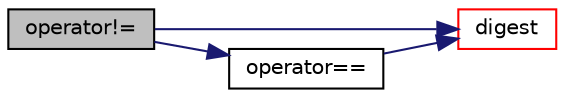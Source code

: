 digraph "operator!="
{
  bgcolor="transparent";
  edge [fontname="Helvetica",fontsize="10",labelfontname="Helvetica",labelfontsize="10"];
  node [fontname="Helvetica",fontsize="10",shape=record];
  rankdir="LR";
  Node1 [label="operator!=",height=0.2,width=0.4,color="black", fillcolor="grey75", style="filled", fontcolor="black"];
  Node1 -> Node2 [color="midnightblue",fontsize="10",style="solid",fontname="Helvetica"];
  Node2 [label="digest",height=0.2,width=0.4,color="red",URL="$a02363.html#a27114ed479972bf0ceadcb1cc99992e9",tooltip="Calculate current digest from appended data. "];
  Node1 -> Node3 [color="midnightblue",fontsize="10",style="solid",fontname="Helvetica"];
  Node3 [label="operator==",height=0.2,width=0.4,color="black",URL="$a02363.html#aa7f4b165df21c9b2eff9f2587d82ab76",tooltip="Equality operator, compares digests. "];
  Node3 -> Node2 [color="midnightblue",fontsize="10",style="solid",fontname="Helvetica"];
}
